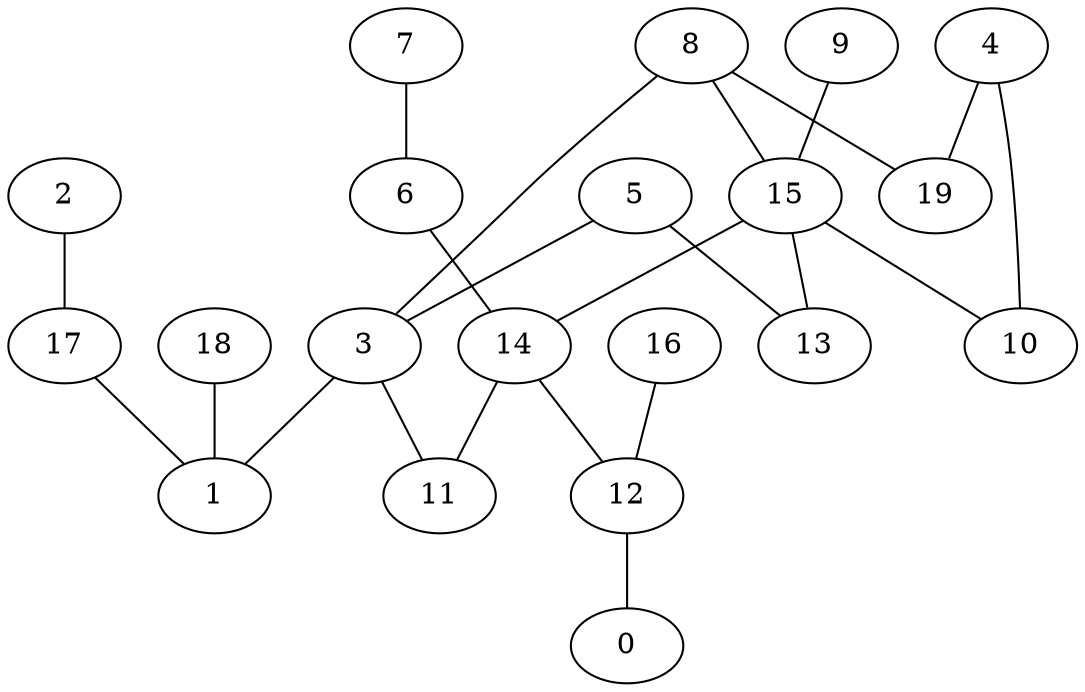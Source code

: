 digraph GG_graph {

subgraph G_graph {
edge [color = black]
"18" -> "1" [dir = none]
"2" -> "17" [dir = none]
"7" -> "6" [dir = none]
"17" -> "1" [dir = none]
"14" -> "12" [dir = none]
"4" -> "10" [dir = none]
"8" -> "19" [dir = none]
"8" -> "3" [dir = none]
"8" -> "15" [dir = none]
"12" -> "0" [dir = none]
"16" -> "12" [dir = none]
"3" -> "11" [dir = none]
"3" -> "1" [dir = none]
"5" -> "3" [dir = none]
"9" -> "15" [dir = none]
"6" -> "14" [dir = none]
"15" -> "13" [dir = none]
"15" -> "14" [dir = none]
"15" -> "10" [dir = none]
"14" -> "11" [dir = none]
"5" -> "13" [dir = none]
"4" -> "19" [dir = none]
}

}
